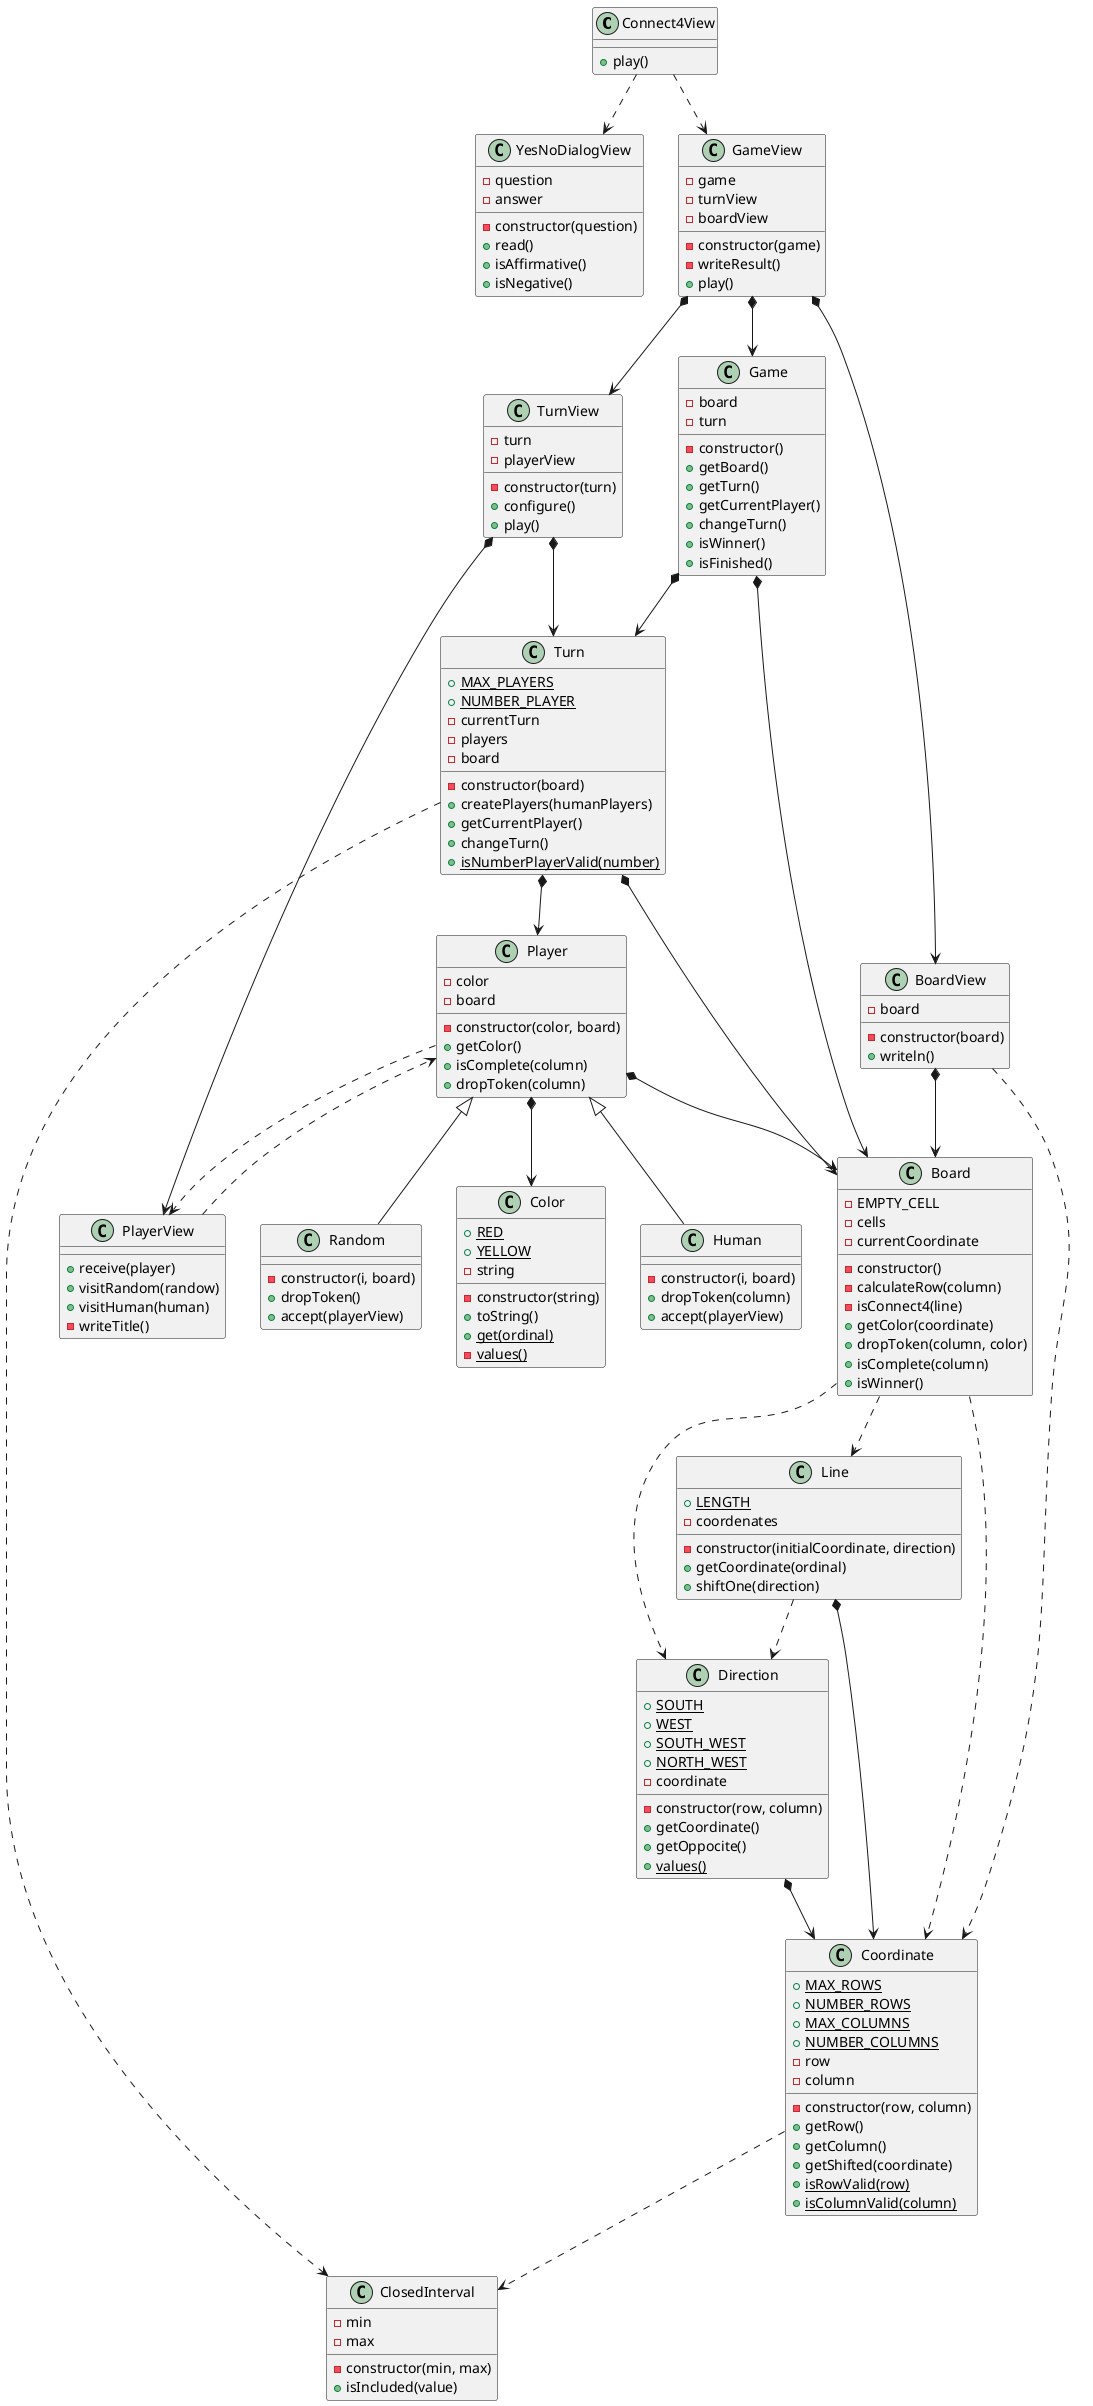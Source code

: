 @startuml
Connect4View ..> YesNoDialogView
Connect4View ..> GameView
Connect4View : + play()

YesNoDialogView : - question
YesNoDialogView : - answer
YesNoDialogView : -constructor(question)
YesNoDialogView : + read()
YesNoDialogView : + isAffirmative()
YesNoDialogView : + isNegative()

GameView : - game
GameView : - turnView
GameView : - boardView
GameView : - constructor(game)
GameView : - writeResult()
GameView : + play()
GameView *--> Game
GameView *--> TurnView
GameView *--> BoardView

TurnView : - turn
TurnView : - playerView
TurnView *--> Turn
TurnView *--> PlayerView
TurnView : - constructor(turn)
TurnView : + configure()
TurnView : + play()

PlayerView : + receive(player)
PlayerView : + visitRandom(randow)
PlayerView : + visitHuman(human)
PlayerView : - writeTitle()
PlayerView ..> Player

BoardView : - board
BoardView : - constructor(board)
BoardView : + writeln()
BoardView *--> Board
BoardView ..> Coordinate

Game : - board
Game : - turn
Game *--> Board
Game *--> Turn
Game : - constructor()
Game : + getBoard()
Game : + getTurn()
Game : + getCurrentPlayer()
Game : + changeTurn()
Game : + isWinner()
Game : + isFinished()

Turn : + {static} MAX_PLAYERS
Turn : + {static} NUMBER_PLAYER
Turn : - currentTurn
Turn : - players
Turn : - board
Turn *--> Player
Turn *--> Board
Turn : - constructor(board)
Turn : + createPlayers(humanPlayers)
Turn : + getCurrentPlayer()
Turn : + changeTurn()
Turn : + {static} isNumberPlayerValid(number)
Turn ..>  ClosedInterval

Player : - color
Player : - board
Player *--> Color
Player *--> Board
Player : - constructor(color, board)
Player : + getColor()
Player : + isComplete(column)
Player : + dropToken(column)
Player <|-- Human
Player <|-- Random
Player ..> PlayerView

Human : - constructor(i, board)
Human : + dropToken(column)
Human : + accept(playerView)

Random : - constructor(i, board)
Random : + dropToken()
Random : + accept(playerView)

Color : + {static} RED
Color : + {static} YELLOW
Color : - string
Color : - constructor(string)
Color : + toString()
Color : + {static} get(ordinal)
Color : - {static} values()

Board : - EMPTY_CELL
Board : - cells
Board : - currentCoordinate
Board ..> Line
Board ..> Direction
Board ..> Coordinate
Board : - constructor()
Board : - calculateRow(column)
Board : - isConnect4(line)
Board : + getColor(coordinate)
Board : + dropToken(column, color)
Board : + isComplete(column)
Board : + isWinner()

Line : + {static} LENGTH
Line *--> Coordinate
Line ..> Direction
Line : - coordenates
Line : - constructor(initialCoordinate, direction)
Line : + getCoordinate(ordinal)
Line : + shiftOne(direction)

Direction : + {static} SOUTH
Direction : + {static} WEST
Direction : + {static} SOUTH_WEST
Direction : + {static} NORTH_WEST
Direction : - coordinate
Direction *--> Coordinate
Direction : - constructor(row, column)
Direction : + getCoordinate() 
Direction : + getOppocite()
Direction : + {static} values()

Coordinate : + {static} MAX_ROWS
Coordinate : + {static} NUMBER_ROWS
Coordinate : + {static} MAX_COLUMNS
Coordinate : + {static} NUMBER_COLUMNS
Coordinate : - row
Coordinate : - column
Coordinate : - constructor(row, column)
Coordinate : + getRow()
Coordinate : + getColumn()
Coordinate : + getShifted(coordinate)
Coordinate : + {static} isRowValid(row)
Coordinate : + {static} isColumnValid(column)
Coordinate ..>  ClosedInterval

ClosedInterval : - min
ClosedInterval : - max
ClosedInterval : - constructor(min, max)
ClosedInterval : + isIncluded(value)

@enduml